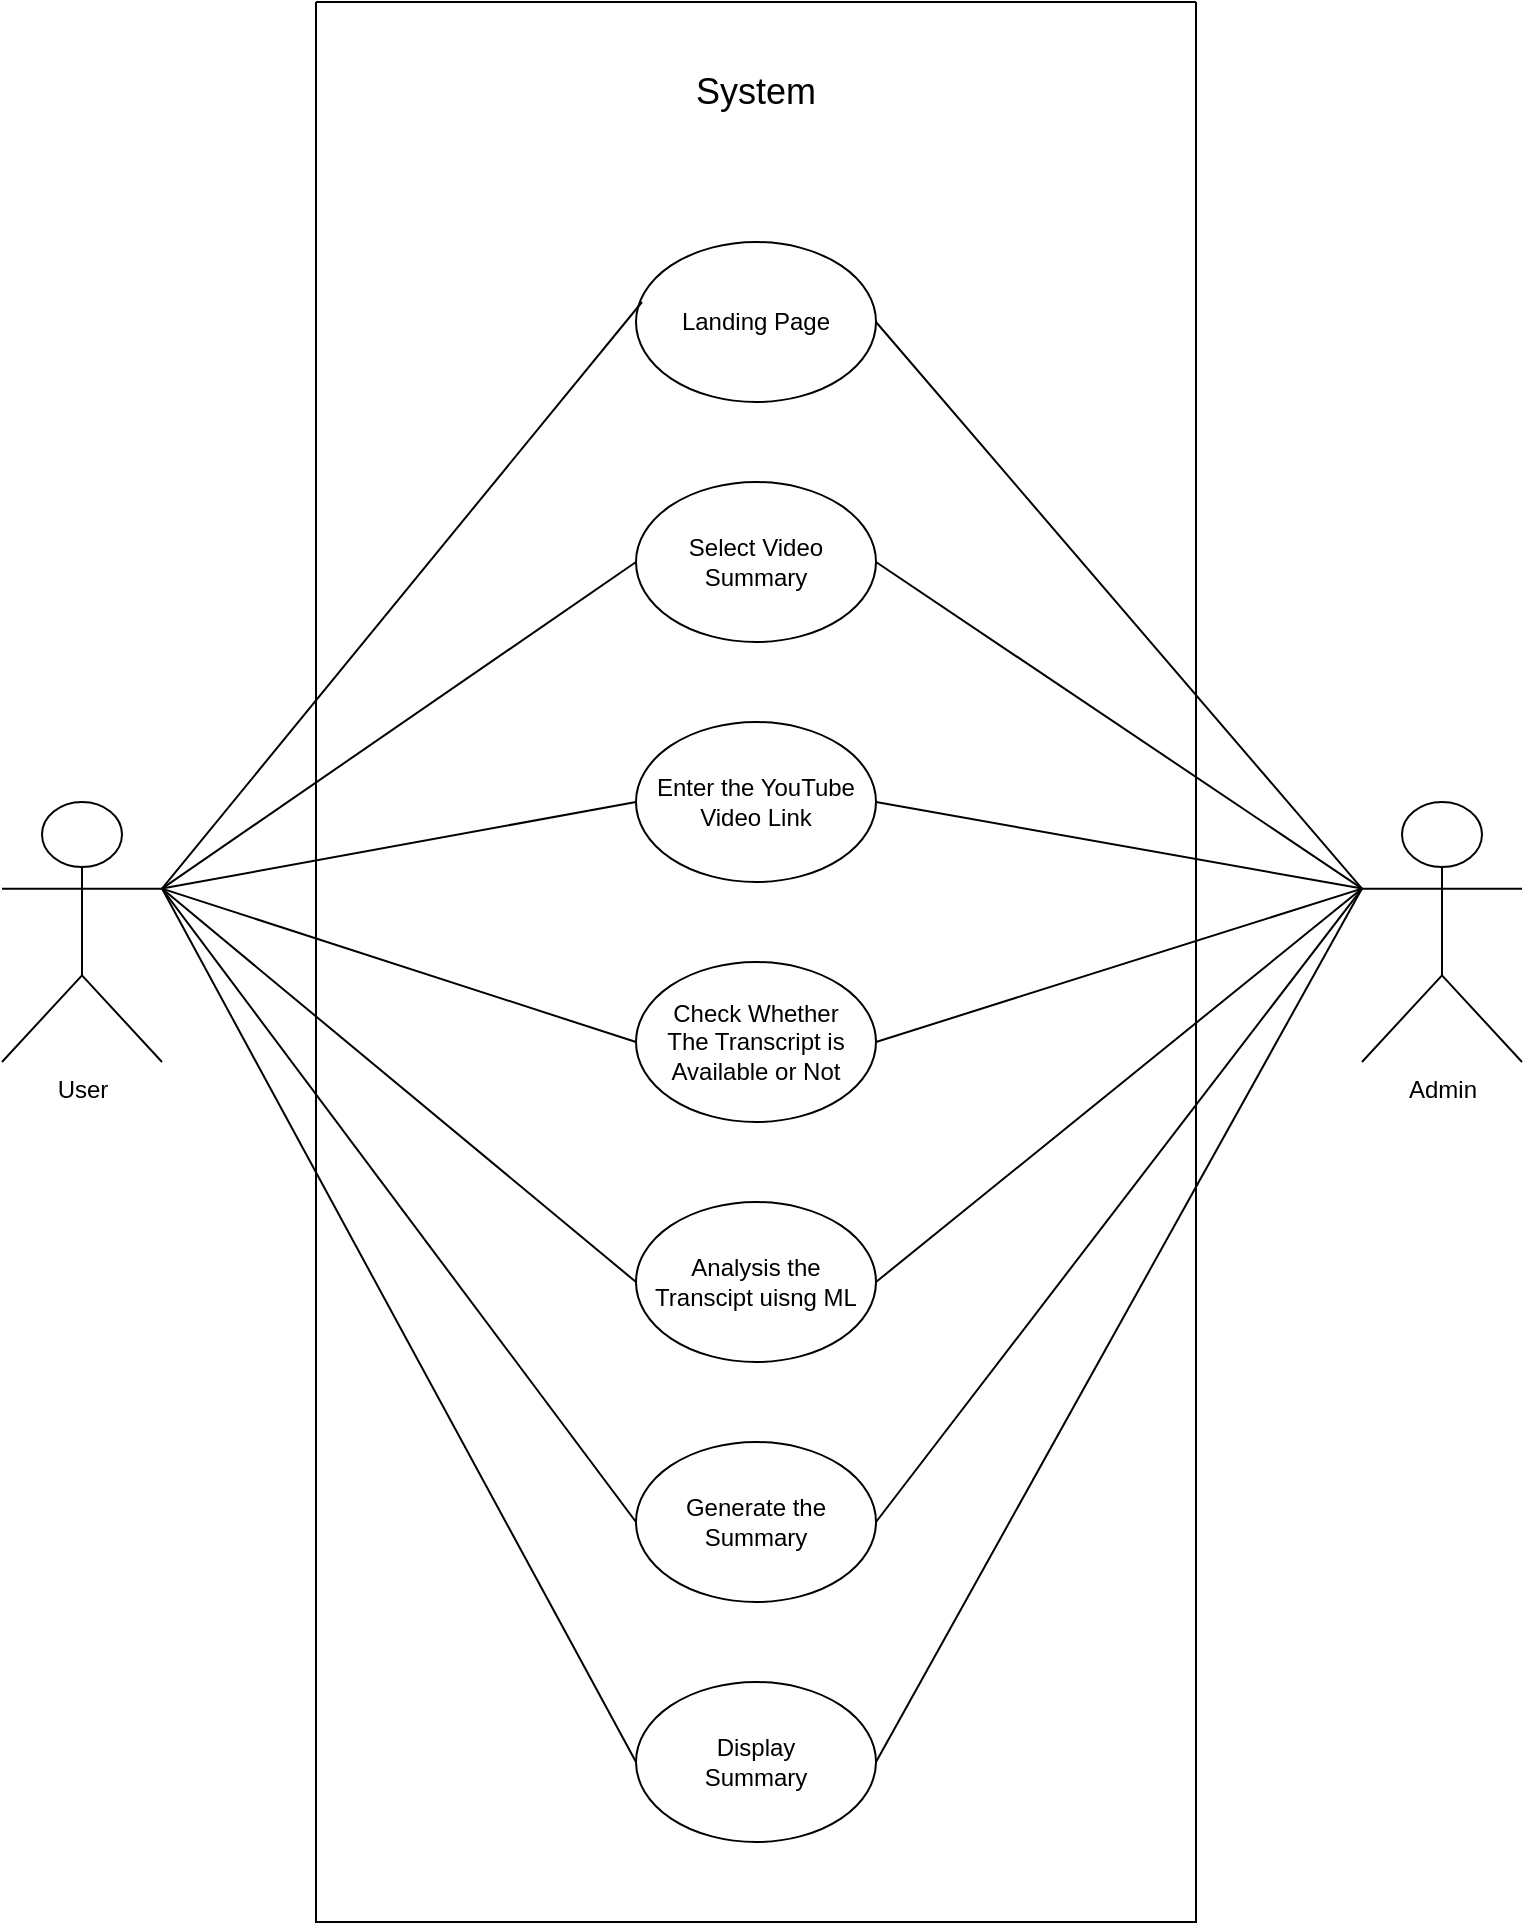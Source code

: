 <mxfile version="22.0.3" type="device">
  <diagram name="Page-1" id="MvFvnbWf8dbBWq7d8i-4">
    <mxGraphModel dx="1615" dy="955" grid="1" gridSize="10" guides="1" tooltips="1" connect="1" arrows="1" fold="1" page="1" pageScale="1" pageWidth="850" pageHeight="1100" math="0" shadow="0">
      <root>
        <mxCell id="0" />
        <mxCell id="1" parent="0" />
        <mxCell id="emSrDoyAVlVcZZihFv3A-1" value="Landing Page" style="ellipse;whiteSpace=wrap;html=1;" vertex="1" parent="1">
          <mxGeometry x="357" y="198" width="120" height="80" as="geometry" />
        </mxCell>
        <mxCell id="emSrDoyAVlVcZZihFv3A-2" value="Select Video Summary" style="ellipse;whiteSpace=wrap;html=1;" vertex="1" parent="1">
          <mxGeometry x="357" y="318" width="120" height="80" as="geometry" />
        </mxCell>
        <mxCell id="emSrDoyAVlVcZZihFv3A-3" value="Enter the YouTube&lt;br&gt;Video Link" style="ellipse;whiteSpace=wrap;html=1;" vertex="1" parent="1">
          <mxGeometry x="357" y="438" width="120" height="80" as="geometry" />
        </mxCell>
        <mxCell id="emSrDoyAVlVcZZihFv3A-4" value="Check Whether &lt;br&gt;The Transcript is &lt;br&gt;Available or Not" style="ellipse;whiteSpace=wrap;html=1;" vertex="1" parent="1">
          <mxGeometry x="357" y="558" width="120" height="80" as="geometry" />
        </mxCell>
        <mxCell id="emSrDoyAVlVcZZihFv3A-5" value="Analysis the &lt;br&gt;Transcipt uisng ML" style="ellipse;whiteSpace=wrap;html=1;" vertex="1" parent="1">
          <mxGeometry x="357" y="678" width="120" height="80" as="geometry" />
        </mxCell>
        <mxCell id="emSrDoyAVlVcZZihFv3A-6" value="Generate the Summary" style="ellipse;whiteSpace=wrap;html=1;" vertex="1" parent="1">
          <mxGeometry x="357" y="798" width="120" height="80" as="geometry" />
        </mxCell>
        <mxCell id="emSrDoyAVlVcZZihFv3A-7" value="Display &lt;br&gt;Summary" style="ellipse;whiteSpace=wrap;html=1;" vertex="1" parent="1">
          <mxGeometry x="357" y="918" width="120" height="80" as="geometry" />
        </mxCell>
        <mxCell id="emSrDoyAVlVcZZihFv3A-8" value="" style="swimlane;startSize=0;" vertex="1" parent="1">
          <mxGeometry x="197" y="78" width="440" height="960" as="geometry" />
        </mxCell>
        <mxCell id="emSrDoyAVlVcZZihFv3A-9" value="System" style="text;html=1;strokeColor=none;fillColor=none;align=center;verticalAlign=middle;whiteSpace=wrap;rounded=0;fontSize=18;" vertex="1" parent="emSrDoyAVlVcZZihFv3A-8">
          <mxGeometry x="190" y="30" width="60" height="30" as="geometry" />
        </mxCell>
        <mxCell id="emSrDoyAVlVcZZihFv3A-12" value="" style="endArrow=none;html=1;rounded=0;exitX=1;exitY=0.333;exitDx=0;exitDy=0;exitPerimeter=0;" edge="1" parent="emSrDoyAVlVcZZihFv3A-8" source="emSrDoyAVlVcZZihFv3A-10">
          <mxGeometry width="50" height="50" relative="1" as="geometry">
            <mxPoint x="103" y="210" as="sourcePoint" />
            <mxPoint x="163" y="150" as="targetPoint" />
          </mxGeometry>
        </mxCell>
        <mxCell id="emSrDoyAVlVcZZihFv3A-10" value="User" style="shape=umlActor;verticalLabelPosition=bottom;verticalAlign=top;html=1;outlineConnect=0;" vertex="1" parent="1">
          <mxGeometry x="40" y="478" width="80" height="130" as="geometry" />
        </mxCell>
        <mxCell id="emSrDoyAVlVcZZihFv3A-11" value="Admin" style="shape=umlActor;verticalLabelPosition=bottom;verticalAlign=top;html=1;outlineConnect=0;" vertex="1" parent="1">
          <mxGeometry x="720" y="478" width="80" height="130" as="geometry" />
        </mxCell>
        <mxCell id="emSrDoyAVlVcZZihFv3A-13" value="" style="endArrow=none;html=1;rounded=0;exitX=1;exitY=0.333;exitDx=0;exitDy=0;exitPerimeter=0;entryX=0;entryY=0.5;entryDx=0;entryDy=0;" edge="1" parent="1" source="emSrDoyAVlVcZZihFv3A-10" target="emSrDoyAVlVcZZihFv3A-2">
          <mxGeometry width="50" height="50" relative="1" as="geometry">
            <mxPoint x="130" y="531" as="sourcePoint" />
            <mxPoint x="370" y="238" as="targetPoint" />
          </mxGeometry>
        </mxCell>
        <mxCell id="emSrDoyAVlVcZZihFv3A-14" value="" style="endArrow=none;html=1;rounded=0;exitX=1;exitY=0.333;exitDx=0;exitDy=0;exitPerimeter=0;entryX=0;entryY=0.5;entryDx=0;entryDy=0;" edge="1" parent="1" source="emSrDoyAVlVcZZihFv3A-10" target="emSrDoyAVlVcZZihFv3A-3">
          <mxGeometry width="50" height="50" relative="1" as="geometry">
            <mxPoint x="140" y="541" as="sourcePoint" />
            <mxPoint x="380" y="248" as="targetPoint" />
          </mxGeometry>
        </mxCell>
        <mxCell id="emSrDoyAVlVcZZihFv3A-15" value="" style="endArrow=none;html=1;rounded=0;exitX=1;exitY=0.333;exitDx=0;exitDy=0;exitPerimeter=0;entryX=0;entryY=0.5;entryDx=0;entryDy=0;" edge="1" parent="1" source="emSrDoyAVlVcZZihFv3A-10" target="emSrDoyAVlVcZZihFv3A-4">
          <mxGeometry width="50" height="50" relative="1" as="geometry">
            <mxPoint x="150" y="551" as="sourcePoint" />
            <mxPoint x="390" y="258" as="targetPoint" />
          </mxGeometry>
        </mxCell>
        <mxCell id="emSrDoyAVlVcZZihFv3A-16" value="" style="endArrow=none;html=1;rounded=0;exitX=1;exitY=0.333;exitDx=0;exitDy=0;exitPerimeter=0;entryX=0;entryY=0.5;entryDx=0;entryDy=0;" edge="1" parent="1" source="emSrDoyAVlVcZZihFv3A-10" target="emSrDoyAVlVcZZihFv3A-5">
          <mxGeometry width="50" height="50" relative="1" as="geometry">
            <mxPoint x="160" y="561" as="sourcePoint" />
            <mxPoint x="400" y="268" as="targetPoint" />
          </mxGeometry>
        </mxCell>
        <mxCell id="emSrDoyAVlVcZZihFv3A-17" value="" style="endArrow=none;html=1;rounded=0;exitX=1;exitY=0.333;exitDx=0;exitDy=0;exitPerimeter=0;entryX=0;entryY=0.5;entryDx=0;entryDy=0;" edge="1" parent="1" source="emSrDoyAVlVcZZihFv3A-10" target="emSrDoyAVlVcZZihFv3A-6">
          <mxGeometry width="50" height="50" relative="1" as="geometry">
            <mxPoint x="170" y="571" as="sourcePoint" />
            <mxPoint x="410" y="278" as="targetPoint" />
          </mxGeometry>
        </mxCell>
        <mxCell id="emSrDoyAVlVcZZihFv3A-18" value="" style="endArrow=none;html=1;rounded=0;exitX=1;exitY=0.333;exitDx=0;exitDy=0;exitPerimeter=0;entryX=0;entryY=0.5;entryDx=0;entryDy=0;" edge="1" parent="1" source="emSrDoyAVlVcZZihFv3A-10" target="emSrDoyAVlVcZZihFv3A-7">
          <mxGeometry width="50" height="50" relative="1" as="geometry">
            <mxPoint x="130" y="531" as="sourcePoint" />
            <mxPoint x="367" y="848" as="targetPoint" />
          </mxGeometry>
        </mxCell>
        <mxCell id="emSrDoyAVlVcZZihFv3A-19" value="" style="endArrow=none;html=1;rounded=0;entryX=0;entryY=0.333;entryDx=0;entryDy=0;entryPerimeter=0;exitX=1;exitY=0.5;exitDx=0;exitDy=0;" edge="1" parent="1" source="emSrDoyAVlVcZZihFv3A-1" target="emSrDoyAVlVcZZihFv3A-11">
          <mxGeometry width="50" height="50" relative="1" as="geometry">
            <mxPoint x="480" y="228" as="sourcePoint" />
            <mxPoint x="530" y="188" as="targetPoint" />
          </mxGeometry>
        </mxCell>
        <mxCell id="emSrDoyAVlVcZZihFv3A-20" value="" style="endArrow=none;html=1;rounded=0;entryX=0;entryY=0.333;entryDx=0;entryDy=0;entryPerimeter=0;exitX=1;exitY=0.5;exitDx=0;exitDy=0;" edge="1" parent="1" source="emSrDoyAVlVcZZihFv3A-2" target="emSrDoyAVlVcZZihFv3A-11">
          <mxGeometry width="50" height="50" relative="1" as="geometry">
            <mxPoint x="487" y="248" as="sourcePoint" />
            <mxPoint x="730" y="531" as="targetPoint" />
          </mxGeometry>
        </mxCell>
        <mxCell id="emSrDoyAVlVcZZihFv3A-21" value="" style="endArrow=none;html=1;rounded=0;entryX=0;entryY=0.333;entryDx=0;entryDy=0;entryPerimeter=0;exitX=1;exitY=0.5;exitDx=0;exitDy=0;" edge="1" parent="1" source="emSrDoyAVlVcZZihFv3A-3" target="emSrDoyAVlVcZZihFv3A-11">
          <mxGeometry width="50" height="50" relative="1" as="geometry">
            <mxPoint x="497" y="258" as="sourcePoint" />
            <mxPoint x="740" y="541" as="targetPoint" />
          </mxGeometry>
        </mxCell>
        <mxCell id="emSrDoyAVlVcZZihFv3A-22" value="" style="endArrow=none;html=1;rounded=0;entryX=0;entryY=0.333;entryDx=0;entryDy=0;entryPerimeter=0;exitX=1;exitY=0.5;exitDx=0;exitDy=0;" edge="1" parent="1" source="emSrDoyAVlVcZZihFv3A-4" target="emSrDoyAVlVcZZihFv3A-11">
          <mxGeometry width="50" height="50" relative="1" as="geometry">
            <mxPoint x="507" y="268" as="sourcePoint" />
            <mxPoint x="750" y="551" as="targetPoint" />
          </mxGeometry>
        </mxCell>
        <mxCell id="emSrDoyAVlVcZZihFv3A-23" value="" style="endArrow=none;html=1;rounded=0;exitX=1;exitY=0.5;exitDx=0;exitDy=0;entryX=0;entryY=0.333;entryDx=0;entryDy=0;entryPerimeter=0;" edge="1" parent="1" source="emSrDoyAVlVcZZihFv3A-5" target="emSrDoyAVlVcZZihFv3A-11">
          <mxGeometry width="50" height="50" relative="1" as="geometry">
            <mxPoint x="487" y="608" as="sourcePoint" />
            <mxPoint x="720" y="518" as="targetPoint" />
          </mxGeometry>
        </mxCell>
        <mxCell id="emSrDoyAVlVcZZihFv3A-24" value="" style="endArrow=none;html=1;rounded=0;entryX=0;entryY=0.333;entryDx=0;entryDy=0;entryPerimeter=0;exitX=1;exitY=0.5;exitDx=0;exitDy=0;" edge="1" parent="1" source="emSrDoyAVlVcZZihFv3A-6" target="emSrDoyAVlVcZZihFv3A-11">
          <mxGeometry width="50" height="50" relative="1" as="geometry">
            <mxPoint x="497" y="618" as="sourcePoint" />
            <mxPoint x="740" y="541" as="targetPoint" />
          </mxGeometry>
        </mxCell>
        <mxCell id="emSrDoyAVlVcZZihFv3A-25" value="" style="endArrow=none;html=1;rounded=0;entryX=0;entryY=0.333;entryDx=0;entryDy=0;entryPerimeter=0;exitX=1;exitY=0.5;exitDx=0;exitDy=0;" edge="1" parent="1" source="emSrDoyAVlVcZZihFv3A-7" target="emSrDoyAVlVcZZihFv3A-11">
          <mxGeometry width="50" height="50" relative="1" as="geometry">
            <mxPoint x="507" y="628" as="sourcePoint" />
            <mxPoint x="750" y="551" as="targetPoint" />
          </mxGeometry>
        </mxCell>
      </root>
    </mxGraphModel>
  </diagram>
</mxfile>
